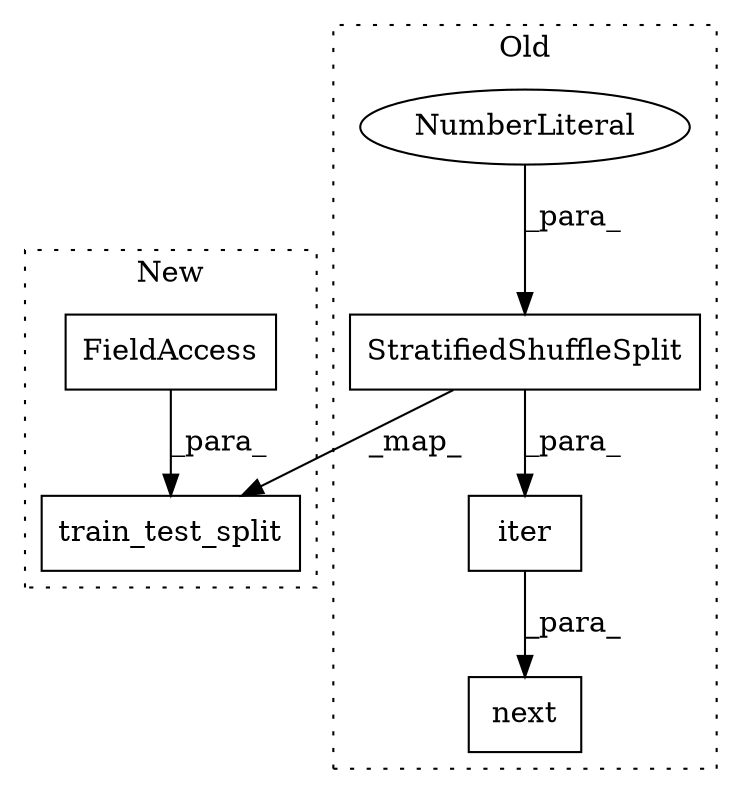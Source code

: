 digraph G {
subgraph cluster0 {
1 [label="StratifiedShuffleSplit" a="32" s="873,933" l="23,1" shape="box"];
3 [label="next" a="32" s="863,935" l="5,1" shape="box"];
4 [label="NumberLiteral" a="34" s="922" l="1" shape="ellipse"];
6 [label="iter" a="32" s="868,934" l="5,1" shape="box"];
label = "Old";
style="dotted";
}
subgraph cluster1 {
2 [label="train_test_split" a="32" s="857,925" l="17,1" shape="box"];
5 [label="FieldAccess" a="22" s="874" l="15" shape="box"];
label = "New";
style="dotted";
}
1 -> 6 [label="_para_"];
1 -> 2 [label="_map_"];
4 -> 1 [label="_para_"];
5 -> 2 [label="_para_"];
6 -> 3 [label="_para_"];
}